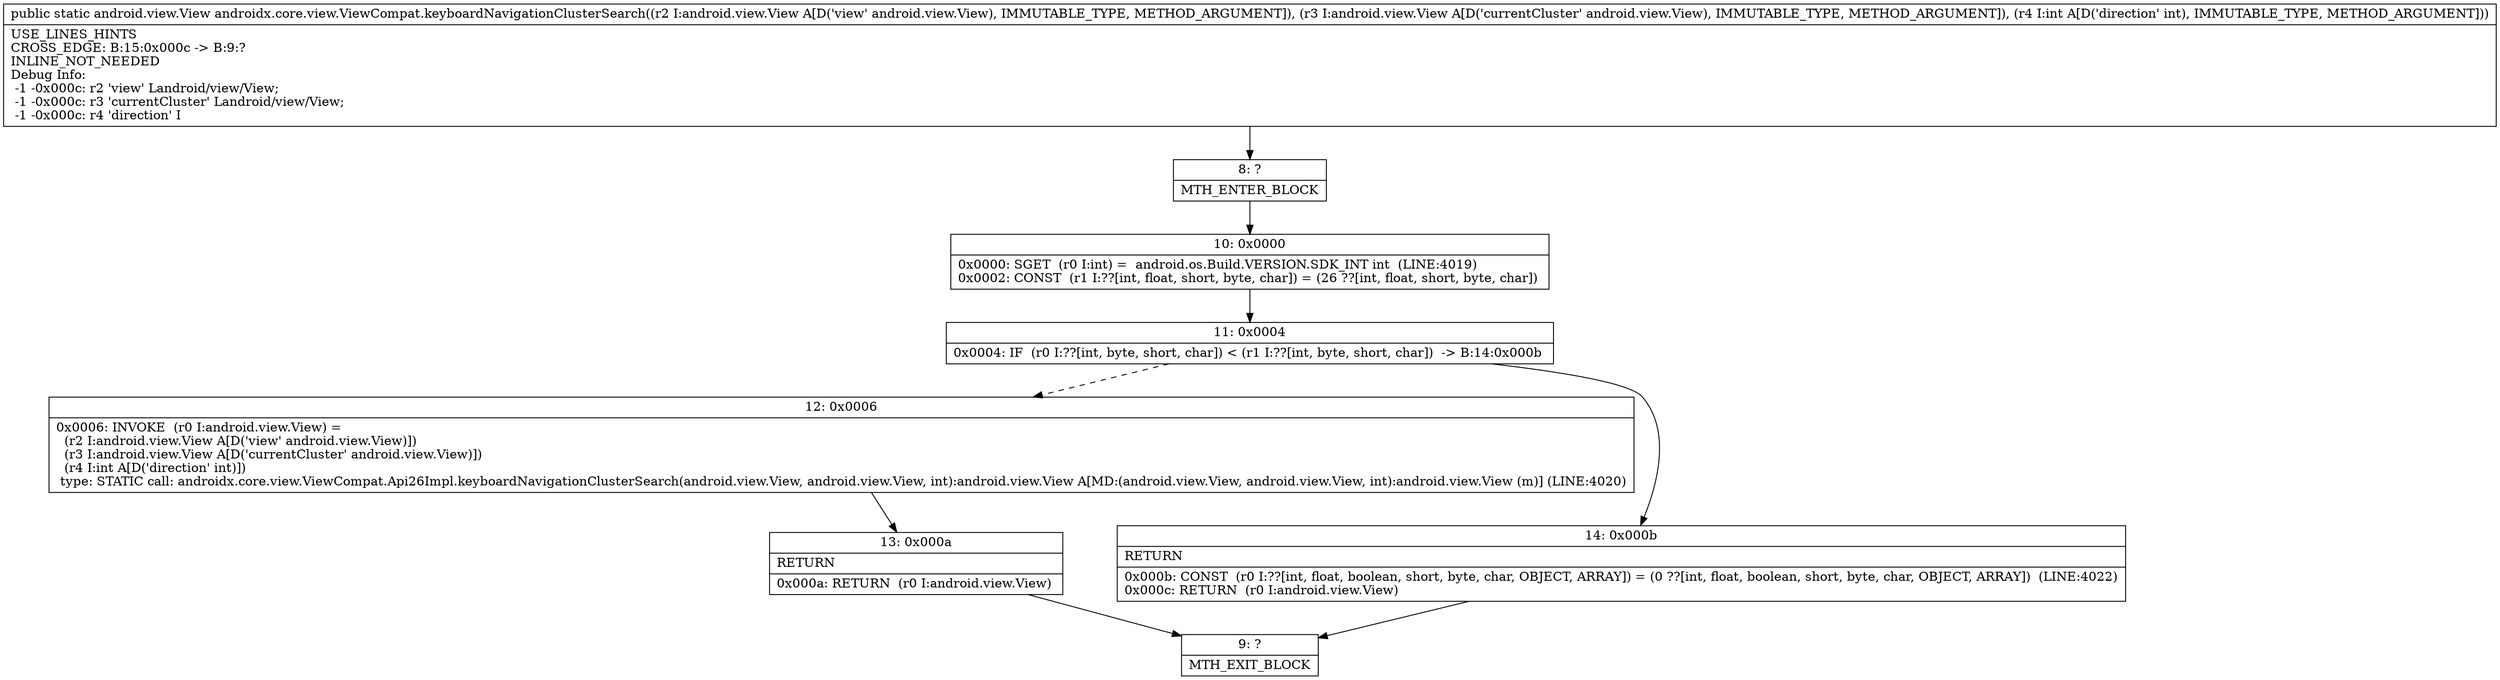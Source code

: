 digraph "CFG forandroidx.core.view.ViewCompat.keyboardNavigationClusterSearch(Landroid\/view\/View;Landroid\/view\/View;I)Landroid\/view\/View;" {
Node_8 [shape=record,label="{8\:\ ?|MTH_ENTER_BLOCK\l}"];
Node_10 [shape=record,label="{10\:\ 0x0000|0x0000: SGET  (r0 I:int) =  android.os.Build.VERSION.SDK_INT int  (LINE:4019)\l0x0002: CONST  (r1 I:??[int, float, short, byte, char]) = (26 ??[int, float, short, byte, char]) \l}"];
Node_11 [shape=record,label="{11\:\ 0x0004|0x0004: IF  (r0 I:??[int, byte, short, char]) \< (r1 I:??[int, byte, short, char])  \-\> B:14:0x000b \l}"];
Node_12 [shape=record,label="{12\:\ 0x0006|0x0006: INVOKE  (r0 I:android.view.View) = \l  (r2 I:android.view.View A[D('view' android.view.View)])\l  (r3 I:android.view.View A[D('currentCluster' android.view.View)])\l  (r4 I:int A[D('direction' int)])\l type: STATIC call: androidx.core.view.ViewCompat.Api26Impl.keyboardNavigationClusterSearch(android.view.View, android.view.View, int):android.view.View A[MD:(android.view.View, android.view.View, int):android.view.View (m)] (LINE:4020)\l}"];
Node_13 [shape=record,label="{13\:\ 0x000a|RETURN\l|0x000a: RETURN  (r0 I:android.view.View) \l}"];
Node_9 [shape=record,label="{9\:\ ?|MTH_EXIT_BLOCK\l}"];
Node_14 [shape=record,label="{14\:\ 0x000b|RETURN\l|0x000b: CONST  (r0 I:??[int, float, boolean, short, byte, char, OBJECT, ARRAY]) = (0 ??[int, float, boolean, short, byte, char, OBJECT, ARRAY])  (LINE:4022)\l0x000c: RETURN  (r0 I:android.view.View) \l}"];
MethodNode[shape=record,label="{public static android.view.View androidx.core.view.ViewCompat.keyboardNavigationClusterSearch((r2 I:android.view.View A[D('view' android.view.View), IMMUTABLE_TYPE, METHOD_ARGUMENT]), (r3 I:android.view.View A[D('currentCluster' android.view.View), IMMUTABLE_TYPE, METHOD_ARGUMENT]), (r4 I:int A[D('direction' int), IMMUTABLE_TYPE, METHOD_ARGUMENT]))  | USE_LINES_HINTS\lCROSS_EDGE: B:15:0x000c \-\> B:9:?\lINLINE_NOT_NEEDED\lDebug Info:\l  \-1 \-0x000c: r2 'view' Landroid\/view\/View;\l  \-1 \-0x000c: r3 'currentCluster' Landroid\/view\/View;\l  \-1 \-0x000c: r4 'direction' I\l}"];
MethodNode -> Node_8;Node_8 -> Node_10;
Node_10 -> Node_11;
Node_11 -> Node_12[style=dashed];
Node_11 -> Node_14;
Node_12 -> Node_13;
Node_13 -> Node_9;
Node_14 -> Node_9;
}

